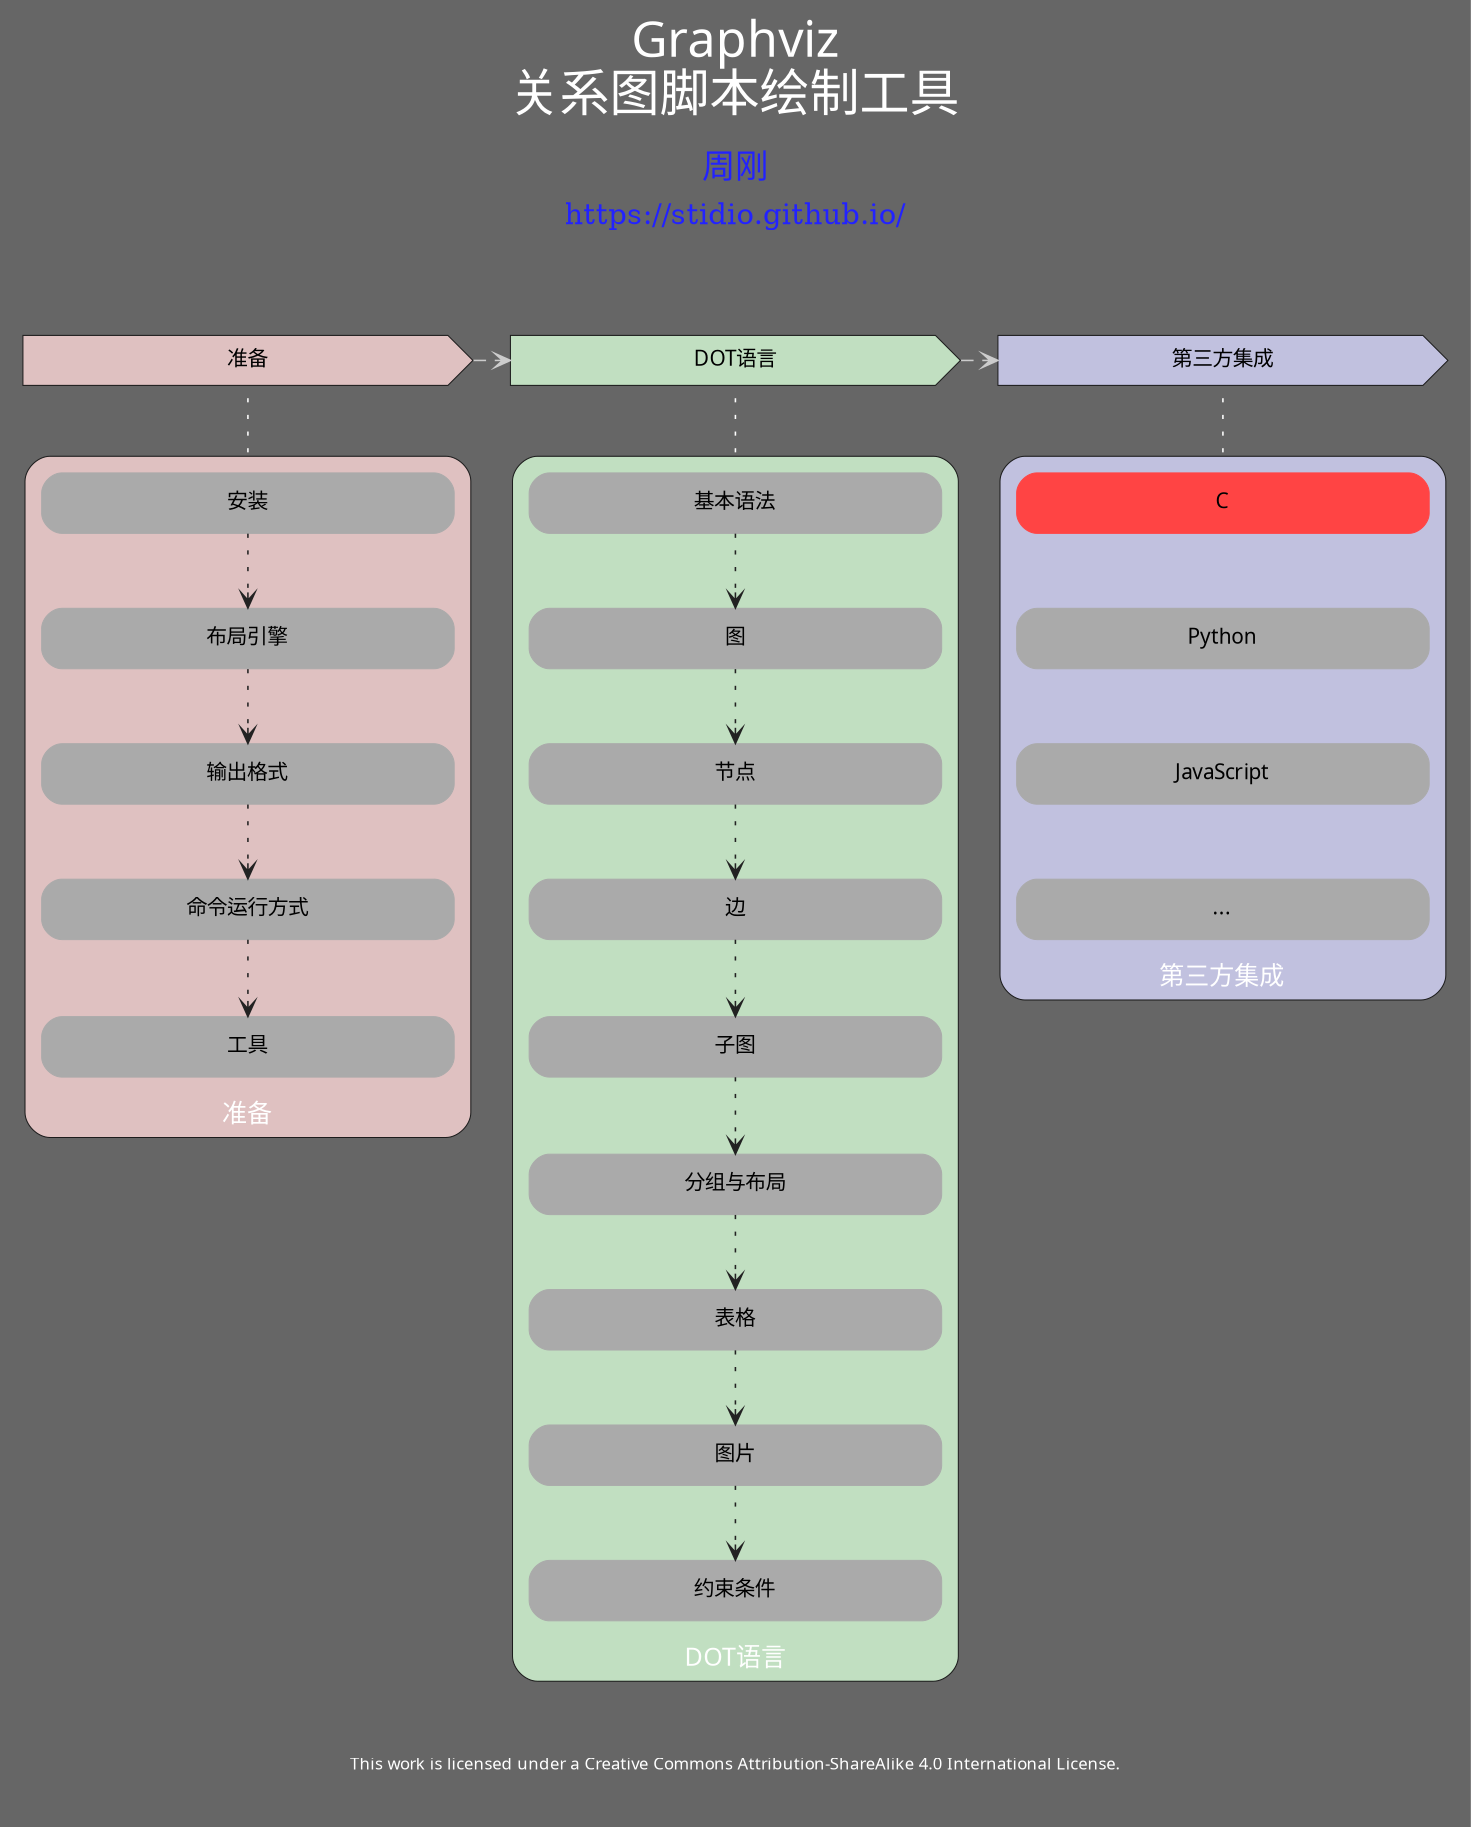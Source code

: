 digraph graphviz{
    // 定义图属性
    graph [bgcolor="#666666", style="rounded", color="#1c1c1c", penwidth="0.5",
    fontname="Futura", fontcolor=white, fontsize=24,
    labelloc=t, labeljust=c,
    compound=true]

    label = "Graphviz\n关系图脚本绘制工具"

    copyright [shape=plaintext, fontcolor="#2222ff", label=<
                <TABLE BORDER="0">
                <TR><TD><FONT FACE="Futura" POINT-SIZE="16">周刚</FONT></TD></TR>
                <TR><TD>https://stidio.github.io/</TD></TR>
                </TABLE>
                >]

    // 定义共用节点属性
    node [shape="cds", color="#1c1c1c", penwidth="0.5", style="filled",
    fixedsize=true, width=3, height=0.5, fontname="Futura", fontsize=10]
    // 定义公用边属性
    edge [color="#cccccc", style="dashed", arrowhead=vee, arrowsize=0.75, penwidth="0.75"]

    {
        rank = same
        prepare [fillcolor="#dfc1c1", label="准备"]
        dot [fillcolor="#c1dfc1", label="DOT语言"]
        tpi [fillcolor="#c1c1df", label="第三方集成"]

        // 步骤
        prepare -> dot -> tpi
    }

    copyright -> dot [style=invis]

    node [shape="box", style="rounded,filled", color="#aaaaaa", width=2.75, height=0.4]
    edge [color="#222222", style="dotted"]

    subgraph cluster_prepare {
        graph [bgcolor="#dfc1c1", fontsize=12, labelloc=b]

        label = "准备"

        p_install [label="安装"]
        p_layout [label="布局引擎"]
        p_format [label="输出格式"]
        p_cmd [label="命令运行方式"]
        p_tools [label="工具"]

        p_install -> p_layout -> p_format -> p_cmd -> p_tools
    }
    subgraph cluster_dot {
        graph [bgcolor="#c1dfc1", fontsize=12, labelloc=b]

        label = "DOT语言"

        d_base [label="基本语法"]
        d_graph [label="图"]
        d_node [label="节点"]
        d_edge [label="边"]
        d_subgraph [label="子图"]
        d_group [label="分组与布局"]
        d_table [label="表格"]
        d_image [label="图片"]
        d_strict [label="约束条件"]

        d_base -> d_graph -> d_node -> d_edge -> d_subgraph -> d_group -> d_table -> d_image -> d_strict
    }
    subgraph cluster_tpi {
        graph [bgcolor="#c1c1df", fontsize=12, labelloc=b]
        edge [style="invis"]

        label = "第三方集成"

        t_c [label="C", color="#ff4444"]
        t_python [label="Python"]
        t_javascript [label="JavaScript"]
        t_other [label="..."]

        t_c -> t_python -> t_javascript -> t_other
    }

    edge [dir=none, color="#ffffff"]
    prepare -> p_install [lhead=cluster_prepare]
    dot -> d_base [lhead=cluster_dot]
    tpi -> t_c [lhead=cluster_tpi]

    footer [fixedsize=true, width=8, height=0.8,
    shape=plaintext, style="",
    fontcolor=white, fontsize=8,
    label=<
        <TABLE BORDER="0">
            <TR><TD></TD></TR>
            <TR><TD>This work is licensed under a Creative Commons Attribution-ShareAlike 4.0 International License.</TD></TR>
        </TABLE>
        >]

    d_strict -> footer [style=invis]
}
